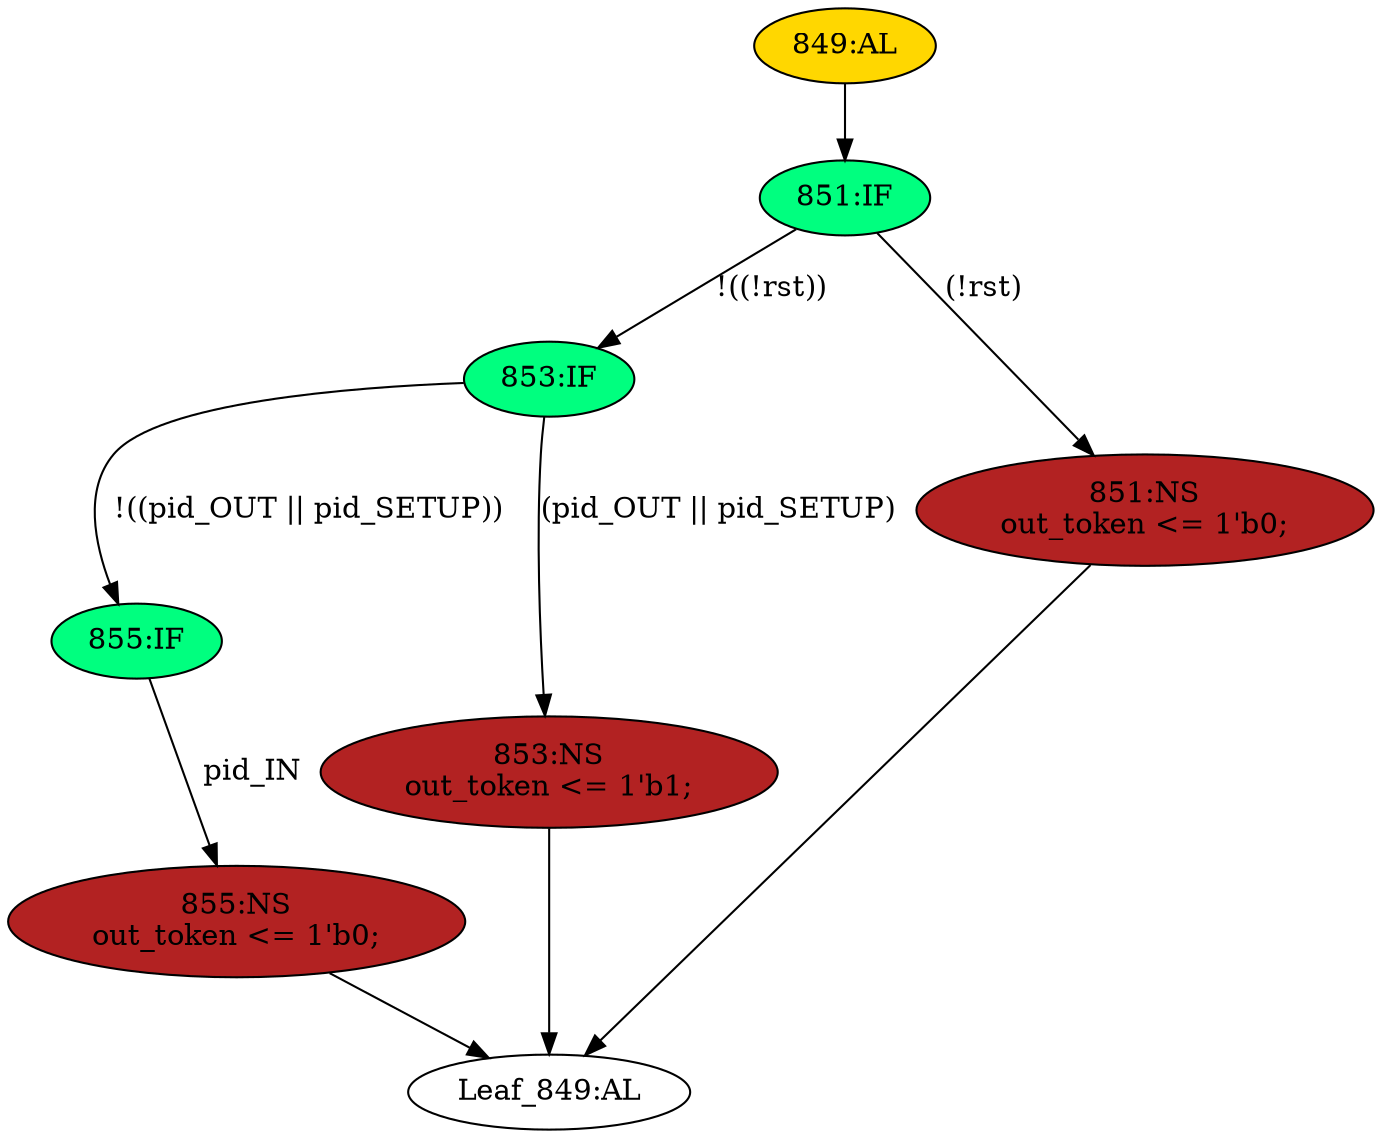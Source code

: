 strict digraph "" {
	node [label="\N"];
	"853:IF"	 [ast="<pyverilog.vparser.ast.IfStatement object at 0x7fae5e104210>",
		fillcolor=springgreen,
		label="853:IF",
		statements="[]",
		style=filled,
		typ=IfStatement];
	"855:IF"	 [ast="<pyverilog.vparser.ast.IfStatement object at 0x7fae5e104290>",
		fillcolor=springgreen,
		label="855:IF",
		statements="[]",
		style=filled,
		typ=IfStatement];
	"853:IF" -> "855:IF"	 [cond="['pid_OUT', 'pid_SETUP']",
		label="!((pid_OUT || pid_SETUP))",
		lineno=853];
	"853:NS"	 [ast="<pyverilog.vparser.ast.NonblockingSubstitution object at 0x7fae5e104490>",
		fillcolor=firebrick,
		label="853:NS
out_token <= 1'b1;",
		statements="[<pyverilog.vparser.ast.NonblockingSubstitution object at 0x7fae5e104490>]",
		style=filled,
		typ=NonblockingSubstitution];
	"853:IF" -> "853:NS"	 [cond="['pid_OUT', 'pid_SETUP']",
		label="(pid_OUT || pid_SETUP)",
		lineno=853];
	"849:AL"	 [ast="<pyverilog.vparser.ast.Always object at 0x7fae5e104690>",
		clk_sens=True,
		fillcolor=gold,
		label="849:AL",
		sens="['clk']",
		statements="[]",
		style=filled,
		typ=Always,
		use_var="['rst', 'pid_SETUP', 'pid_IN', 'pid_OUT']"];
	"851:IF"	 [ast="<pyverilog.vparser.ast.IfStatement object at 0x7fae5e104790>",
		fillcolor=springgreen,
		label="851:IF",
		statements="[]",
		style=filled,
		typ=IfStatement];
	"849:AL" -> "851:IF"	 [cond="[]",
		lineno=None];
	"855:NS"	 [ast="<pyverilog.vparser.ast.NonblockingSubstitution object at 0x7fae5e104310>",
		fillcolor=firebrick,
		label="855:NS
out_token <= 1'b0;",
		statements="[<pyverilog.vparser.ast.NonblockingSubstitution object at 0x7fae5e104310>]",
		style=filled,
		typ=NonblockingSubstitution];
	"855:IF" -> "855:NS"	 [cond="['pid_IN']",
		label=pid_IN,
		lineno=855];
	"Leaf_849:AL"	 [def_var="['out_token']",
		label="Leaf_849:AL"];
	"853:NS" -> "Leaf_849:AL"	 [cond="[]",
		lineno=None];
	"851:IF" -> "853:IF"	 [cond="['rst']",
		label="!((!rst))",
		lineno=851];
	"851:NS"	 [ast="<pyverilog.vparser.ast.NonblockingSubstitution object at 0x7fae5e1047d0>",
		fillcolor=firebrick,
		label="851:NS
out_token <= 1'b0;",
		statements="[<pyverilog.vparser.ast.NonblockingSubstitution object at 0x7fae5e1047d0>]",
		style=filled,
		typ=NonblockingSubstitution];
	"851:IF" -> "851:NS"	 [cond="['rst']",
		label="(!rst)",
		lineno=851];
	"851:NS" -> "Leaf_849:AL"	 [cond="[]",
		lineno=None];
	"855:NS" -> "Leaf_849:AL"	 [cond="[]",
		lineno=None];
}

